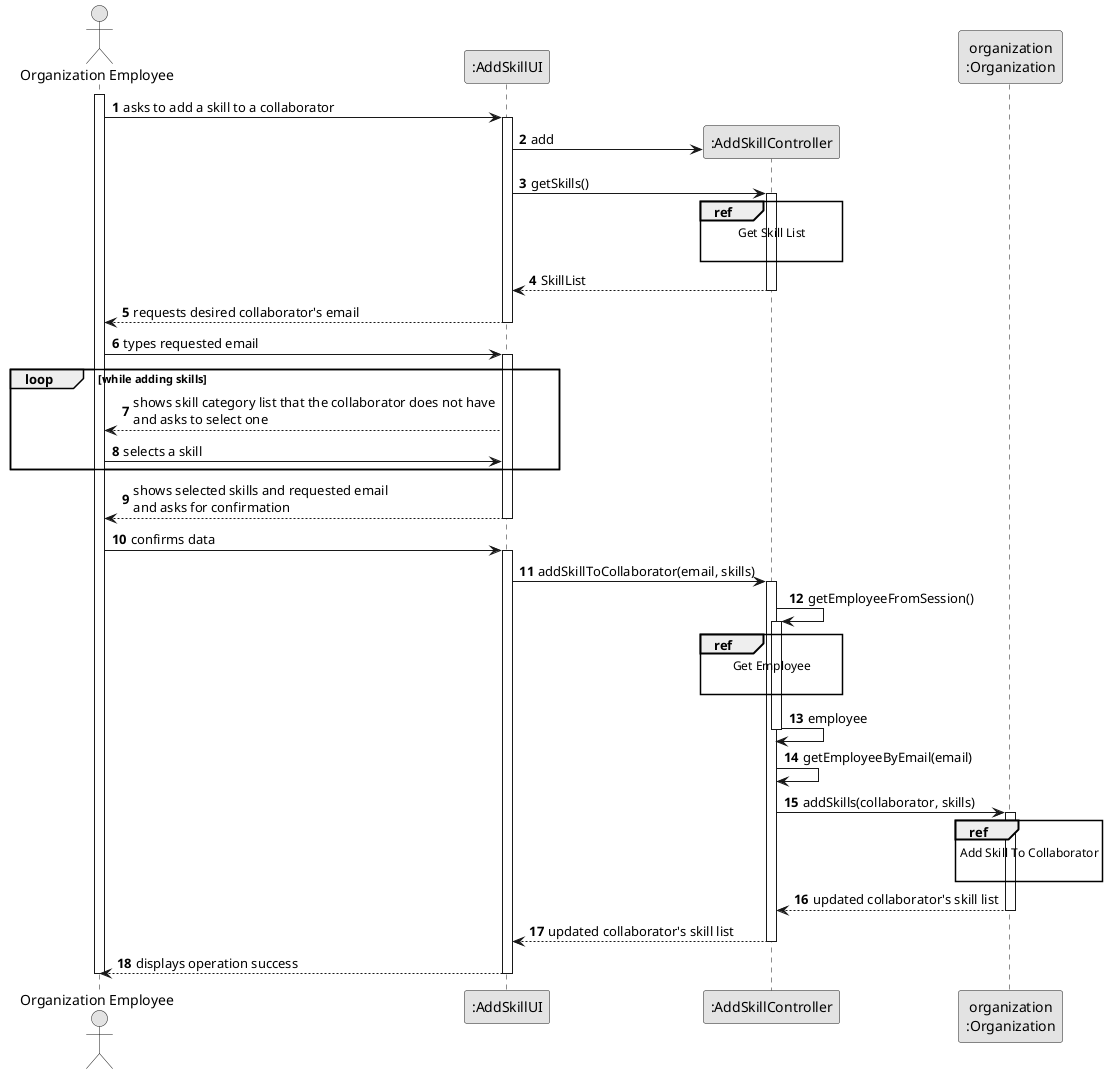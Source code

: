@startuml
skinparam monochrome true
skinparam packageStyle rectangle
skinparam shadowing false

autonumber

'hide footbox
actor "Organization Employee" as ADM
participant ":AddSkillUI" as UI
participant ":AddSkillController" as CTRL
participant "organization\n:Organization" as ORG

activate ADM

    ADM -> UI : asks to add a skill to a collaborator

    activate UI

        UI -> CTRL** : add
        UI -> CTRL : getSkills()
        ref over CTRL
            Get Skill List

        end ref

        activate CTRL

            CTRL --> UI : SkillList
        deactivate CTRL


        UI --> ADM : requests desired collaborator's email
    deactivate UI

    ADM -> UI : types requested email
    activate UI
        loop while adding skills
            UI --> ADM : shows skill category list that the collaborator does not have\nand asks to select one
            ADM -> UI : selects a skill
        end
        UI --> ADM : shows selected skills and requested email\nand asks for confirmation
    deactivate UI

    ADM -> UI : confirms data
    activate UI

        UI -> CTRL : addSkillToCollaborator(email, skills)
        activate CTRL


            CTRL -> CTRL : getEmployeeFromSession()
            activate CTRL

                ref over CTRL
                    Get Employee

                end ref
                CTRL -> CTRL : employee
            deactivate CTRL

            CTRL -> CTRL : getEmployeeByEmail(email)

            CTRL -> ORG: addSkills(collaborator, skills)
            activate ORG

                ref over ORG
                    Add Skill To Collaborator

                end ref



                ORG --> CTRL : updated collaborator's skill list
            deactivate ORG

            CTRL --> UI: updated collaborator's skill list
            deactivate CTRL
            UI --> ADM: displays operation success
    deactivate UI

deactivate ADM

@enduml